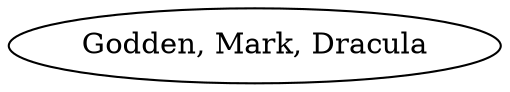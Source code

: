 // Notice UMLRM0164
digraph UMLRM0164 {
	rankdir=LR
	size="20,20"
	UMLRM0164 [label="Godden, Mark, Dracula"]
}
